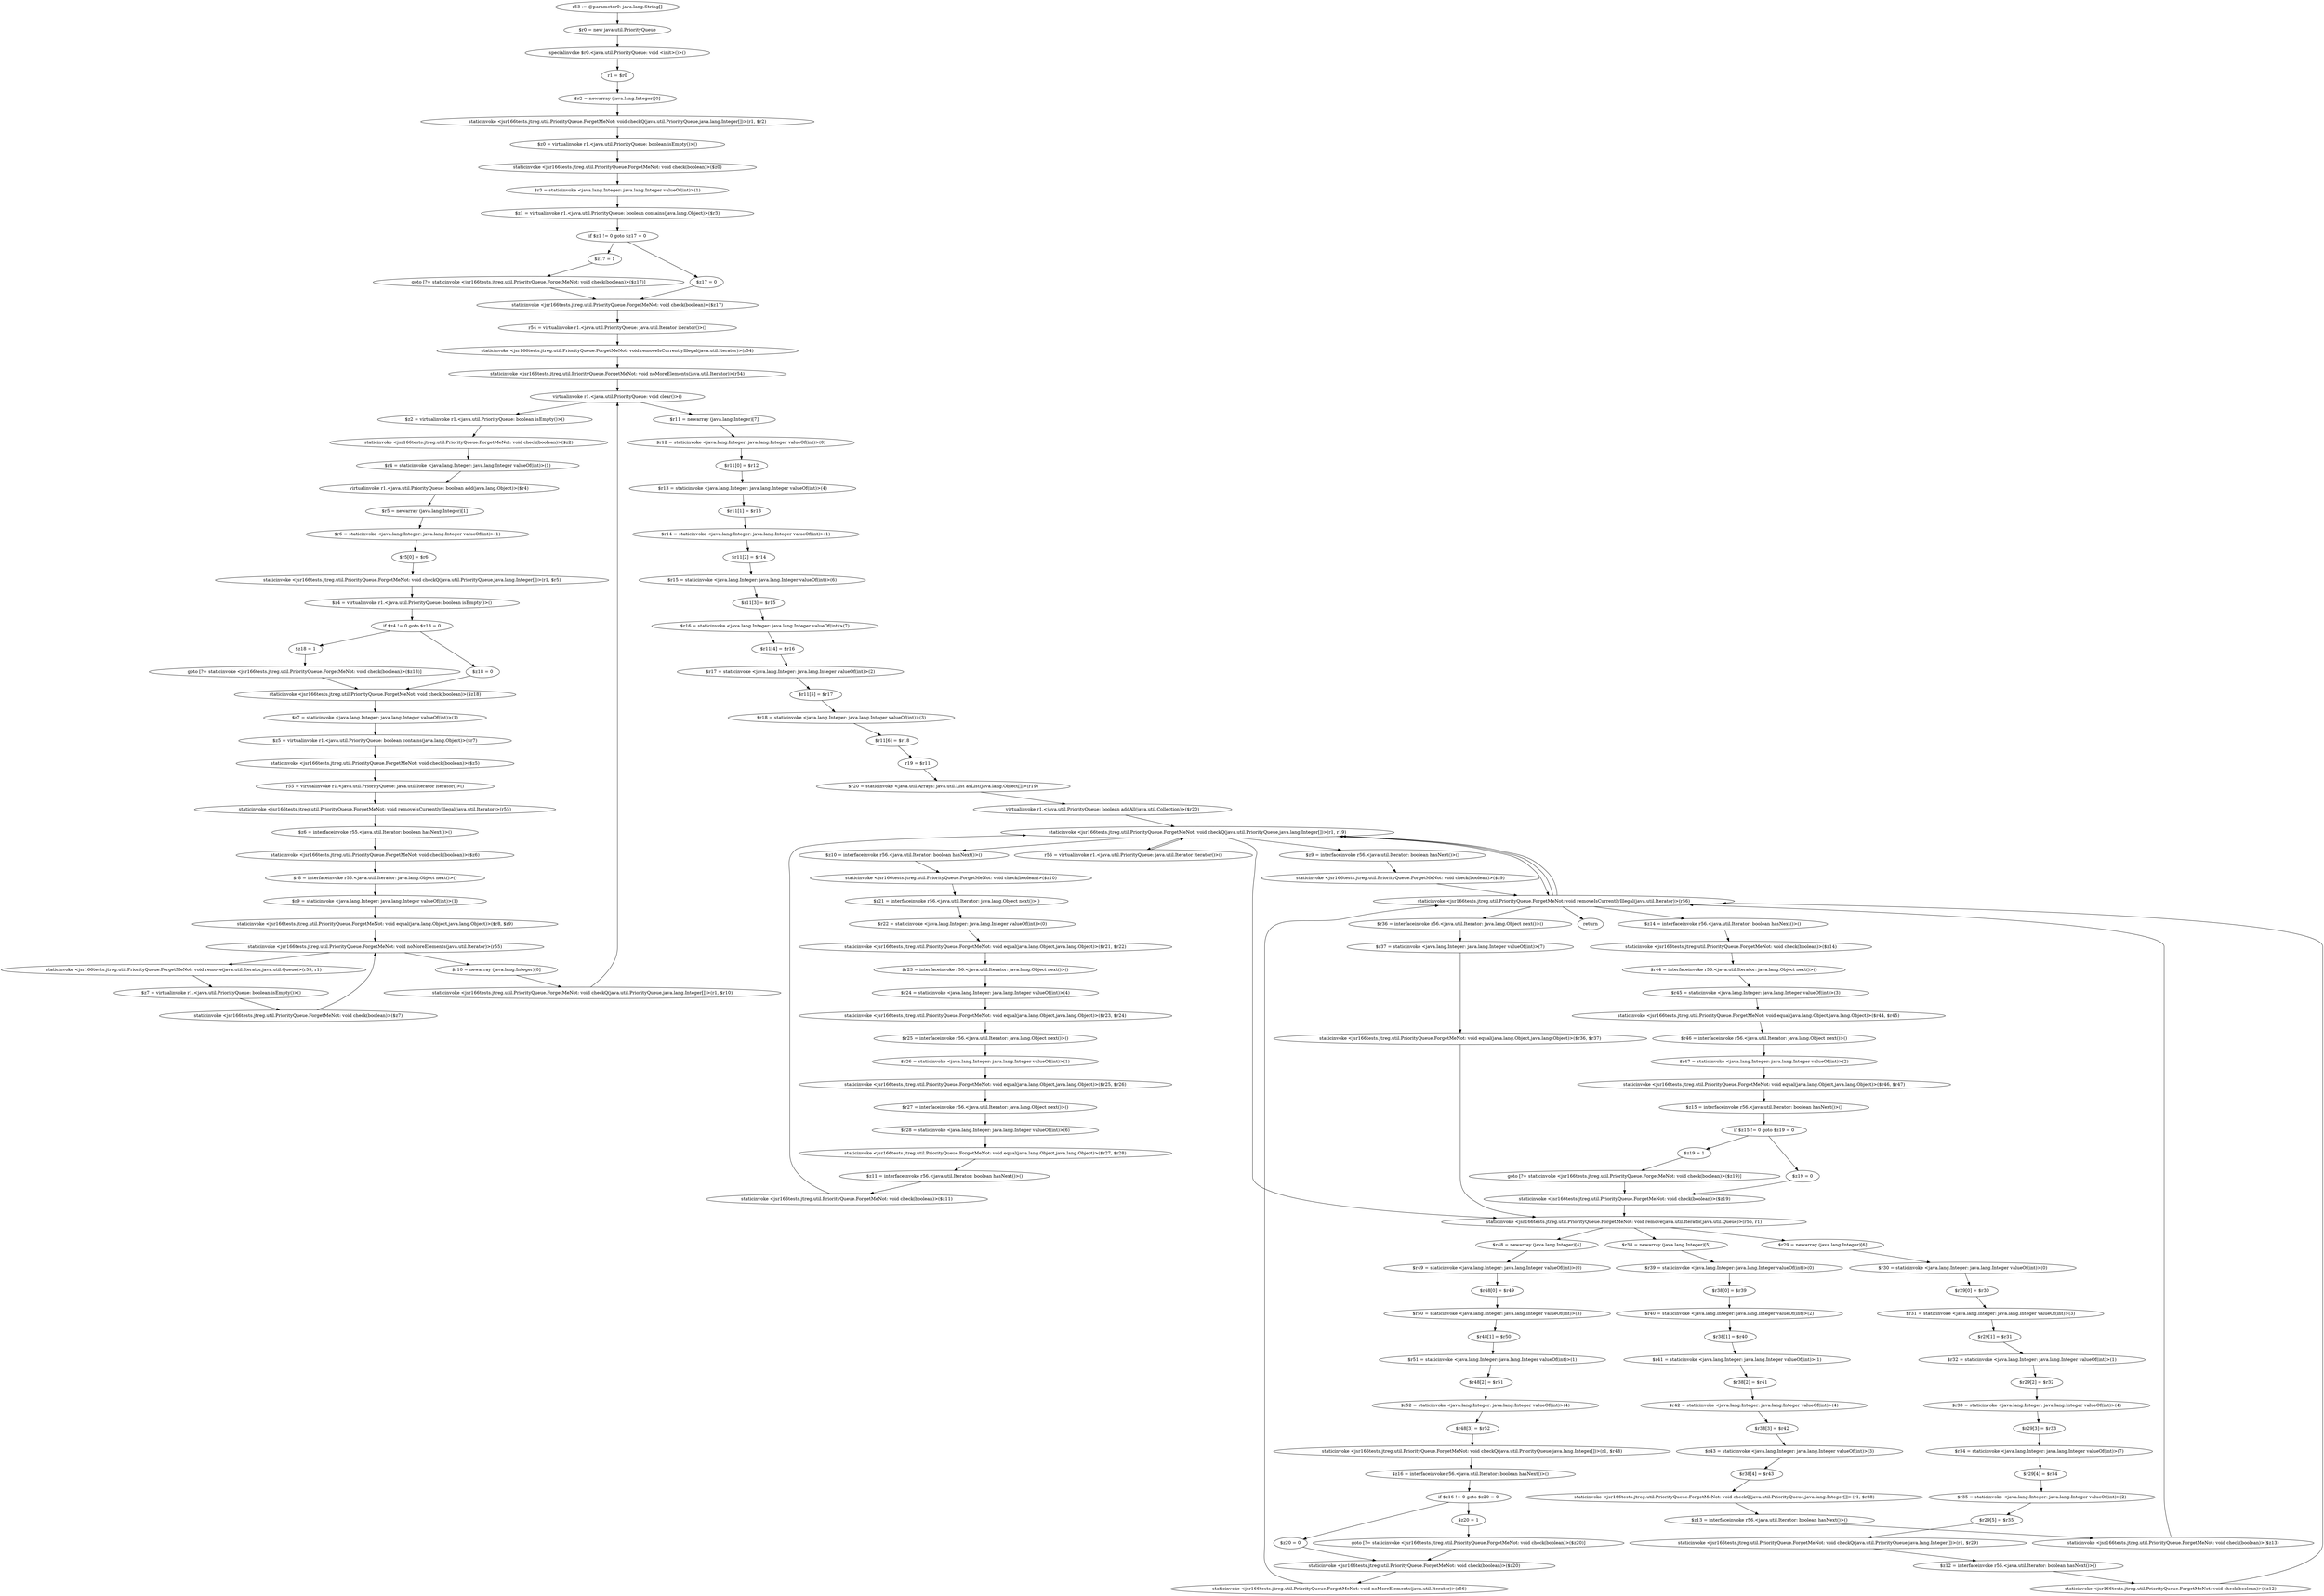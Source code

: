 digraph "unitGraph" {
    "r53 := @parameter0: java.lang.String[]"
    "$r0 = new java.util.PriorityQueue"
    "specialinvoke $r0.<java.util.PriorityQueue: void <init>()>()"
    "r1 = $r0"
    "$r2 = newarray (java.lang.Integer)[0]"
    "staticinvoke <jsr166tests.jtreg.util.PriorityQueue.ForgetMeNot: void checkQ(java.util.PriorityQueue,java.lang.Integer[])>(r1, $r2)"
    "$z0 = virtualinvoke r1.<java.util.PriorityQueue: boolean isEmpty()>()"
    "staticinvoke <jsr166tests.jtreg.util.PriorityQueue.ForgetMeNot: void check(boolean)>($z0)"
    "$r3 = staticinvoke <java.lang.Integer: java.lang.Integer valueOf(int)>(1)"
    "$z1 = virtualinvoke r1.<java.util.PriorityQueue: boolean contains(java.lang.Object)>($r3)"
    "if $z1 != 0 goto $z17 = 0"
    "$z17 = 1"
    "goto [?= staticinvoke <jsr166tests.jtreg.util.PriorityQueue.ForgetMeNot: void check(boolean)>($z17)]"
    "$z17 = 0"
    "staticinvoke <jsr166tests.jtreg.util.PriorityQueue.ForgetMeNot: void check(boolean)>($z17)"
    "r54 = virtualinvoke r1.<java.util.PriorityQueue: java.util.Iterator iterator()>()"
    "staticinvoke <jsr166tests.jtreg.util.PriorityQueue.ForgetMeNot: void removeIsCurrentlyIllegal(java.util.Iterator)>(r54)"
    "staticinvoke <jsr166tests.jtreg.util.PriorityQueue.ForgetMeNot: void noMoreElements(java.util.Iterator)>(r54)"
    "virtualinvoke r1.<java.util.PriorityQueue: void clear()>()"
    "$z2 = virtualinvoke r1.<java.util.PriorityQueue: boolean isEmpty()>()"
    "staticinvoke <jsr166tests.jtreg.util.PriorityQueue.ForgetMeNot: void check(boolean)>($z2)"
    "$r4 = staticinvoke <java.lang.Integer: java.lang.Integer valueOf(int)>(1)"
    "virtualinvoke r1.<java.util.PriorityQueue: boolean add(java.lang.Object)>($r4)"
    "$r5 = newarray (java.lang.Integer)[1]"
    "$r6 = staticinvoke <java.lang.Integer: java.lang.Integer valueOf(int)>(1)"
    "$r5[0] = $r6"
    "staticinvoke <jsr166tests.jtreg.util.PriorityQueue.ForgetMeNot: void checkQ(java.util.PriorityQueue,java.lang.Integer[])>(r1, $r5)"
    "$z4 = virtualinvoke r1.<java.util.PriorityQueue: boolean isEmpty()>()"
    "if $z4 != 0 goto $z18 = 0"
    "$z18 = 1"
    "goto [?= staticinvoke <jsr166tests.jtreg.util.PriorityQueue.ForgetMeNot: void check(boolean)>($z18)]"
    "$z18 = 0"
    "staticinvoke <jsr166tests.jtreg.util.PriorityQueue.ForgetMeNot: void check(boolean)>($z18)"
    "$r7 = staticinvoke <java.lang.Integer: java.lang.Integer valueOf(int)>(1)"
    "$z5 = virtualinvoke r1.<java.util.PriorityQueue: boolean contains(java.lang.Object)>($r7)"
    "staticinvoke <jsr166tests.jtreg.util.PriorityQueue.ForgetMeNot: void check(boolean)>($z5)"
    "r55 = virtualinvoke r1.<java.util.PriorityQueue: java.util.Iterator iterator()>()"
    "staticinvoke <jsr166tests.jtreg.util.PriorityQueue.ForgetMeNot: void removeIsCurrentlyIllegal(java.util.Iterator)>(r55)"
    "$z6 = interfaceinvoke r55.<java.util.Iterator: boolean hasNext()>()"
    "staticinvoke <jsr166tests.jtreg.util.PriorityQueue.ForgetMeNot: void check(boolean)>($z6)"
    "$r8 = interfaceinvoke r55.<java.util.Iterator: java.lang.Object next()>()"
    "$r9 = staticinvoke <java.lang.Integer: java.lang.Integer valueOf(int)>(1)"
    "staticinvoke <jsr166tests.jtreg.util.PriorityQueue.ForgetMeNot: void equal(java.lang.Object,java.lang.Object)>($r8, $r9)"
    "staticinvoke <jsr166tests.jtreg.util.PriorityQueue.ForgetMeNot: void noMoreElements(java.util.Iterator)>(r55)"
    "staticinvoke <jsr166tests.jtreg.util.PriorityQueue.ForgetMeNot: void remove(java.util.Iterator,java.util.Queue)>(r55, r1)"
    "$z7 = virtualinvoke r1.<java.util.PriorityQueue: boolean isEmpty()>()"
    "staticinvoke <jsr166tests.jtreg.util.PriorityQueue.ForgetMeNot: void check(boolean)>($z7)"
    "$r10 = newarray (java.lang.Integer)[0]"
    "staticinvoke <jsr166tests.jtreg.util.PriorityQueue.ForgetMeNot: void checkQ(java.util.PriorityQueue,java.lang.Integer[])>(r1, $r10)"
    "$r11 = newarray (java.lang.Integer)[7]"
    "$r12 = staticinvoke <java.lang.Integer: java.lang.Integer valueOf(int)>(0)"
    "$r11[0] = $r12"
    "$r13 = staticinvoke <java.lang.Integer: java.lang.Integer valueOf(int)>(4)"
    "$r11[1] = $r13"
    "$r14 = staticinvoke <java.lang.Integer: java.lang.Integer valueOf(int)>(1)"
    "$r11[2] = $r14"
    "$r15 = staticinvoke <java.lang.Integer: java.lang.Integer valueOf(int)>(6)"
    "$r11[3] = $r15"
    "$r16 = staticinvoke <java.lang.Integer: java.lang.Integer valueOf(int)>(7)"
    "$r11[4] = $r16"
    "$r17 = staticinvoke <java.lang.Integer: java.lang.Integer valueOf(int)>(2)"
    "$r11[5] = $r17"
    "$r18 = staticinvoke <java.lang.Integer: java.lang.Integer valueOf(int)>(3)"
    "$r11[6] = $r18"
    "r19 = $r11"
    "$r20 = staticinvoke <java.util.Arrays: java.util.List asList(java.lang.Object[])>(r19)"
    "virtualinvoke r1.<java.util.PriorityQueue: boolean addAll(java.util.Collection)>($r20)"
    "staticinvoke <jsr166tests.jtreg.util.PriorityQueue.ForgetMeNot: void checkQ(java.util.PriorityQueue,java.lang.Integer[])>(r1, r19)"
    "r56 = virtualinvoke r1.<java.util.PriorityQueue: java.util.Iterator iterator()>()"
    "staticinvoke <jsr166tests.jtreg.util.PriorityQueue.ForgetMeNot: void removeIsCurrentlyIllegal(java.util.Iterator)>(r56)"
    "$z9 = interfaceinvoke r56.<java.util.Iterator: boolean hasNext()>()"
    "staticinvoke <jsr166tests.jtreg.util.PriorityQueue.ForgetMeNot: void check(boolean)>($z9)"
    "$z10 = interfaceinvoke r56.<java.util.Iterator: boolean hasNext()>()"
    "staticinvoke <jsr166tests.jtreg.util.PriorityQueue.ForgetMeNot: void check(boolean)>($z10)"
    "$r21 = interfaceinvoke r56.<java.util.Iterator: java.lang.Object next()>()"
    "$r22 = staticinvoke <java.lang.Integer: java.lang.Integer valueOf(int)>(0)"
    "staticinvoke <jsr166tests.jtreg.util.PriorityQueue.ForgetMeNot: void equal(java.lang.Object,java.lang.Object)>($r21, $r22)"
    "$r23 = interfaceinvoke r56.<java.util.Iterator: java.lang.Object next()>()"
    "$r24 = staticinvoke <java.lang.Integer: java.lang.Integer valueOf(int)>(4)"
    "staticinvoke <jsr166tests.jtreg.util.PriorityQueue.ForgetMeNot: void equal(java.lang.Object,java.lang.Object)>($r23, $r24)"
    "$r25 = interfaceinvoke r56.<java.util.Iterator: java.lang.Object next()>()"
    "$r26 = staticinvoke <java.lang.Integer: java.lang.Integer valueOf(int)>(1)"
    "staticinvoke <jsr166tests.jtreg.util.PriorityQueue.ForgetMeNot: void equal(java.lang.Object,java.lang.Object)>($r25, $r26)"
    "$r27 = interfaceinvoke r56.<java.util.Iterator: java.lang.Object next()>()"
    "$r28 = staticinvoke <java.lang.Integer: java.lang.Integer valueOf(int)>(6)"
    "staticinvoke <jsr166tests.jtreg.util.PriorityQueue.ForgetMeNot: void equal(java.lang.Object,java.lang.Object)>($r27, $r28)"
    "$z11 = interfaceinvoke r56.<java.util.Iterator: boolean hasNext()>()"
    "staticinvoke <jsr166tests.jtreg.util.PriorityQueue.ForgetMeNot: void check(boolean)>($z11)"
    "staticinvoke <jsr166tests.jtreg.util.PriorityQueue.ForgetMeNot: void remove(java.util.Iterator,java.util.Queue)>(r56, r1)"
    "$r29 = newarray (java.lang.Integer)[6]"
    "$r30 = staticinvoke <java.lang.Integer: java.lang.Integer valueOf(int)>(0)"
    "$r29[0] = $r30"
    "$r31 = staticinvoke <java.lang.Integer: java.lang.Integer valueOf(int)>(3)"
    "$r29[1] = $r31"
    "$r32 = staticinvoke <java.lang.Integer: java.lang.Integer valueOf(int)>(1)"
    "$r29[2] = $r32"
    "$r33 = staticinvoke <java.lang.Integer: java.lang.Integer valueOf(int)>(4)"
    "$r29[3] = $r33"
    "$r34 = staticinvoke <java.lang.Integer: java.lang.Integer valueOf(int)>(7)"
    "$r29[4] = $r34"
    "$r35 = staticinvoke <java.lang.Integer: java.lang.Integer valueOf(int)>(2)"
    "$r29[5] = $r35"
    "staticinvoke <jsr166tests.jtreg.util.PriorityQueue.ForgetMeNot: void checkQ(java.util.PriorityQueue,java.lang.Integer[])>(r1, $r29)"
    "$z12 = interfaceinvoke r56.<java.util.Iterator: boolean hasNext()>()"
    "staticinvoke <jsr166tests.jtreg.util.PriorityQueue.ForgetMeNot: void check(boolean)>($z12)"
    "$r36 = interfaceinvoke r56.<java.util.Iterator: java.lang.Object next()>()"
    "$r37 = staticinvoke <java.lang.Integer: java.lang.Integer valueOf(int)>(7)"
    "staticinvoke <jsr166tests.jtreg.util.PriorityQueue.ForgetMeNot: void equal(java.lang.Object,java.lang.Object)>($r36, $r37)"
    "$r38 = newarray (java.lang.Integer)[5]"
    "$r39 = staticinvoke <java.lang.Integer: java.lang.Integer valueOf(int)>(0)"
    "$r38[0] = $r39"
    "$r40 = staticinvoke <java.lang.Integer: java.lang.Integer valueOf(int)>(2)"
    "$r38[1] = $r40"
    "$r41 = staticinvoke <java.lang.Integer: java.lang.Integer valueOf(int)>(1)"
    "$r38[2] = $r41"
    "$r42 = staticinvoke <java.lang.Integer: java.lang.Integer valueOf(int)>(4)"
    "$r38[3] = $r42"
    "$r43 = staticinvoke <java.lang.Integer: java.lang.Integer valueOf(int)>(3)"
    "$r38[4] = $r43"
    "staticinvoke <jsr166tests.jtreg.util.PriorityQueue.ForgetMeNot: void checkQ(java.util.PriorityQueue,java.lang.Integer[])>(r1, $r38)"
    "$z13 = interfaceinvoke r56.<java.util.Iterator: boolean hasNext()>()"
    "staticinvoke <jsr166tests.jtreg.util.PriorityQueue.ForgetMeNot: void check(boolean)>($z13)"
    "$z14 = interfaceinvoke r56.<java.util.Iterator: boolean hasNext()>()"
    "staticinvoke <jsr166tests.jtreg.util.PriorityQueue.ForgetMeNot: void check(boolean)>($z14)"
    "$r44 = interfaceinvoke r56.<java.util.Iterator: java.lang.Object next()>()"
    "$r45 = staticinvoke <java.lang.Integer: java.lang.Integer valueOf(int)>(3)"
    "staticinvoke <jsr166tests.jtreg.util.PriorityQueue.ForgetMeNot: void equal(java.lang.Object,java.lang.Object)>($r44, $r45)"
    "$r46 = interfaceinvoke r56.<java.util.Iterator: java.lang.Object next()>()"
    "$r47 = staticinvoke <java.lang.Integer: java.lang.Integer valueOf(int)>(2)"
    "staticinvoke <jsr166tests.jtreg.util.PriorityQueue.ForgetMeNot: void equal(java.lang.Object,java.lang.Object)>($r46, $r47)"
    "$z15 = interfaceinvoke r56.<java.util.Iterator: boolean hasNext()>()"
    "if $z15 != 0 goto $z19 = 0"
    "$z19 = 1"
    "goto [?= staticinvoke <jsr166tests.jtreg.util.PriorityQueue.ForgetMeNot: void check(boolean)>($z19)]"
    "$z19 = 0"
    "staticinvoke <jsr166tests.jtreg.util.PriorityQueue.ForgetMeNot: void check(boolean)>($z19)"
    "$r48 = newarray (java.lang.Integer)[4]"
    "$r49 = staticinvoke <java.lang.Integer: java.lang.Integer valueOf(int)>(0)"
    "$r48[0] = $r49"
    "$r50 = staticinvoke <java.lang.Integer: java.lang.Integer valueOf(int)>(3)"
    "$r48[1] = $r50"
    "$r51 = staticinvoke <java.lang.Integer: java.lang.Integer valueOf(int)>(1)"
    "$r48[2] = $r51"
    "$r52 = staticinvoke <java.lang.Integer: java.lang.Integer valueOf(int)>(4)"
    "$r48[3] = $r52"
    "staticinvoke <jsr166tests.jtreg.util.PriorityQueue.ForgetMeNot: void checkQ(java.util.PriorityQueue,java.lang.Integer[])>(r1, $r48)"
    "$z16 = interfaceinvoke r56.<java.util.Iterator: boolean hasNext()>()"
    "if $z16 != 0 goto $z20 = 0"
    "$z20 = 1"
    "goto [?= staticinvoke <jsr166tests.jtreg.util.PriorityQueue.ForgetMeNot: void check(boolean)>($z20)]"
    "$z20 = 0"
    "staticinvoke <jsr166tests.jtreg.util.PriorityQueue.ForgetMeNot: void check(boolean)>($z20)"
    "staticinvoke <jsr166tests.jtreg.util.PriorityQueue.ForgetMeNot: void noMoreElements(java.util.Iterator)>(r56)"
    "return"
    "r53 := @parameter0: java.lang.String[]"->"$r0 = new java.util.PriorityQueue";
    "$r0 = new java.util.PriorityQueue"->"specialinvoke $r0.<java.util.PriorityQueue: void <init>()>()";
    "specialinvoke $r0.<java.util.PriorityQueue: void <init>()>()"->"r1 = $r0";
    "r1 = $r0"->"$r2 = newarray (java.lang.Integer)[0]";
    "$r2 = newarray (java.lang.Integer)[0]"->"staticinvoke <jsr166tests.jtreg.util.PriorityQueue.ForgetMeNot: void checkQ(java.util.PriorityQueue,java.lang.Integer[])>(r1, $r2)";
    "staticinvoke <jsr166tests.jtreg.util.PriorityQueue.ForgetMeNot: void checkQ(java.util.PriorityQueue,java.lang.Integer[])>(r1, $r2)"->"$z0 = virtualinvoke r1.<java.util.PriorityQueue: boolean isEmpty()>()";
    "$z0 = virtualinvoke r1.<java.util.PriorityQueue: boolean isEmpty()>()"->"staticinvoke <jsr166tests.jtreg.util.PriorityQueue.ForgetMeNot: void check(boolean)>($z0)";
    "staticinvoke <jsr166tests.jtreg.util.PriorityQueue.ForgetMeNot: void check(boolean)>($z0)"->"$r3 = staticinvoke <java.lang.Integer: java.lang.Integer valueOf(int)>(1)";
    "$r3 = staticinvoke <java.lang.Integer: java.lang.Integer valueOf(int)>(1)"->"$z1 = virtualinvoke r1.<java.util.PriorityQueue: boolean contains(java.lang.Object)>($r3)";
    "$z1 = virtualinvoke r1.<java.util.PriorityQueue: boolean contains(java.lang.Object)>($r3)"->"if $z1 != 0 goto $z17 = 0";
    "if $z1 != 0 goto $z17 = 0"->"$z17 = 1";
    "if $z1 != 0 goto $z17 = 0"->"$z17 = 0";
    "$z17 = 1"->"goto [?= staticinvoke <jsr166tests.jtreg.util.PriorityQueue.ForgetMeNot: void check(boolean)>($z17)]";
    "goto [?= staticinvoke <jsr166tests.jtreg.util.PriorityQueue.ForgetMeNot: void check(boolean)>($z17)]"->"staticinvoke <jsr166tests.jtreg.util.PriorityQueue.ForgetMeNot: void check(boolean)>($z17)";
    "$z17 = 0"->"staticinvoke <jsr166tests.jtreg.util.PriorityQueue.ForgetMeNot: void check(boolean)>($z17)";
    "staticinvoke <jsr166tests.jtreg.util.PriorityQueue.ForgetMeNot: void check(boolean)>($z17)"->"r54 = virtualinvoke r1.<java.util.PriorityQueue: java.util.Iterator iterator()>()";
    "r54 = virtualinvoke r1.<java.util.PriorityQueue: java.util.Iterator iterator()>()"->"staticinvoke <jsr166tests.jtreg.util.PriorityQueue.ForgetMeNot: void removeIsCurrentlyIllegal(java.util.Iterator)>(r54)";
    "staticinvoke <jsr166tests.jtreg.util.PriorityQueue.ForgetMeNot: void removeIsCurrentlyIllegal(java.util.Iterator)>(r54)"->"staticinvoke <jsr166tests.jtreg.util.PriorityQueue.ForgetMeNot: void noMoreElements(java.util.Iterator)>(r54)";
    "staticinvoke <jsr166tests.jtreg.util.PriorityQueue.ForgetMeNot: void noMoreElements(java.util.Iterator)>(r54)"->"virtualinvoke r1.<java.util.PriorityQueue: void clear()>()";
    "virtualinvoke r1.<java.util.PriorityQueue: void clear()>()"->"$z2 = virtualinvoke r1.<java.util.PriorityQueue: boolean isEmpty()>()";
    "$z2 = virtualinvoke r1.<java.util.PriorityQueue: boolean isEmpty()>()"->"staticinvoke <jsr166tests.jtreg.util.PriorityQueue.ForgetMeNot: void check(boolean)>($z2)";
    "staticinvoke <jsr166tests.jtreg.util.PriorityQueue.ForgetMeNot: void check(boolean)>($z2)"->"$r4 = staticinvoke <java.lang.Integer: java.lang.Integer valueOf(int)>(1)";
    "$r4 = staticinvoke <java.lang.Integer: java.lang.Integer valueOf(int)>(1)"->"virtualinvoke r1.<java.util.PriorityQueue: boolean add(java.lang.Object)>($r4)";
    "virtualinvoke r1.<java.util.PriorityQueue: boolean add(java.lang.Object)>($r4)"->"$r5 = newarray (java.lang.Integer)[1]";
    "$r5 = newarray (java.lang.Integer)[1]"->"$r6 = staticinvoke <java.lang.Integer: java.lang.Integer valueOf(int)>(1)";
    "$r6 = staticinvoke <java.lang.Integer: java.lang.Integer valueOf(int)>(1)"->"$r5[0] = $r6";
    "$r5[0] = $r6"->"staticinvoke <jsr166tests.jtreg.util.PriorityQueue.ForgetMeNot: void checkQ(java.util.PriorityQueue,java.lang.Integer[])>(r1, $r5)";
    "staticinvoke <jsr166tests.jtreg.util.PriorityQueue.ForgetMeNot: void checkQ(java.util.PriorityQueue,java.lang.Integer[])>(r1, $r5)"->"$z4 = virtualinvoke r1.<java.util.PriorityQueue: boolean isEmpty()>()";
    "$z4 = virtualinvoke r1.<java.util.PriorityQueue: boolean isEmpty()>()"->"if $z4 != 0 goto $z18 = 0";
    "if $z4 != 0 goto $z18 = 0"->"$z18 = 1";
    "if $z4 != 0 goto $z18 = 0"->"$z18 = 0";
    "$z18 = 1"->"goto [?= staticinvoke <jsr166tests.jtreg.util.PriorityQueue.ForgetMeNot: void check(boolean)>($z18)]";
    "goto [?= staticinvoke <jsr166tests.jtreg.util.PriorityQueue.ForgetMeNot: void check(boolean)>($z18)]"->"staticinvoke <jsr166tests.jtreg.util.PriorityQueue.ForgetMeNot: void check(boolean)>($z18)";
    "$z18 = 0"->"staticinvoke <jsr166tests.jtreg.util.PriorityQueue.ForgetMeNot: void check(boolean)>($z18)";
    "staticinvoke <jsr166tests.jtreg.util.PriorityQueue.ForgetMeNot: void check(boolean)>($z18)"->"$r7 = staticinvoke <java.lang.Integer: java.lang.Integer valueOf(int)>(1)";
    "$r7 = staticinvoke <java.lang.Integer: java.lang.Integer valueOf(int)>(1)"->"$z5 = virtualinvoke r1.<java.util.PriorityQueue: boolean contains(java.lang.Object)>($r7)";
    "$z5 = virtualinvoke r1.<java.util.PriorityQueue: boolean contains(java.lang.Object)>($r7)"->"staticinvoke <jsr166tests.jtreg.util.PriorityQueue.ForgetMeNot: void check(boolean)>($z5)";
    "staticinvoke <jsr166tests.jtreg.util.PriorityQueue.ForgetMeNot: void check(boolean)>($z5)"->"r55 = virtualinvoke r1.<java.util.PriorityQueue: java.util.Iterator iterator()>()";
    "r55 = virtualinvoke r1.<java.util.PriorityQueue: java.util.Iterator iterator()>()"->"staticinvoke <jsr166tests.jtreg.util.PriorityQueue.ForgetMeNot: void removeIsCurrentlyIllegal(java.util.Iterator)>(r55)";
    "staticinvoke <jsr166tests.jtreg.util.PriorityQueue.ForgetMeNot: void removeIsCurrentlyIllegal(java.util.Iterator)>(r55)"->"$z6 = interfaceinvoke r55.<java.util.Iterator: boolean hasNext()>()";
    "$z6 = interfaceinvoke r55.<java.util.Iterator: boolean hasNext()>()"->"staticinvoke <jsr166tests.jtreg.util.PriorityQueue.ForgetMeNot: void check(boolean)>($z6)";
    "staticinvoke <jsr166tests.jtreg.util.PriorityQueue.ForgetMeNot: void check(boolean)>($z6)"->"$r8 = interfaceinvoke r55.<java.util.Iterator: java.lang.Object next()>()";
    "$r8 = interfaceinvoke r55.<java.util.Iterator: java.lang.Object next()>()"->"$r9 = staticinvoke <java.lang.Integer: java.lang.Integer valueOf(int)>(1)";
    "$r9 = staticinvoke <java.lang.Integer: java.lang.Integer valueOf(int)>(1)"->"staticinvoke <jsr166tests.jtreg.util.PriorityQueue.ForgetMeNot: void equal(java.lang.Object,java.lang.Object)>($r8, $r9)";
    "staticinvoke <jsr166tests.jtreg.util.PriorityQueue.ForgetMeNot: void equal(java.lang.Object,java.lang.Object)>($r8, $r9)"->"staticinvoke <jsr166tests.jtreg.util.PriorityQueue.ForgetMeNot: void noMoreElements(java.util.Iterator)>(r55)";
    "staticinvoke <jsr166tests.jtreg.util.PriorityQueue.ForgetMeNot: void noMoreElements(java.util.Iterator)>(r55)"->"staticinvoke <jsr166tests.jtreg.util.PriorityQueue.ForgetMeNot: void remove(java.util.Iterator,java.util.Queue)>(r55, r1)";
    "staticinvoke <jsr166tests.jtreg.util.PriorityQueue.ForgetMeNot: void remove(java.util.Iterator,java.util.Queue)>(r55, r1)"->"$z7 = virtualinvoke r1.<java.util.PriorityQueue: boolean isEmpty()>()";
    "$z7 = virtualinvoke r1.<java.util.PriorityQueue: boolean isEmpty()>()"->"staticinvoke <jsr166tests.jtreg.util.PriorityQueue.ForgetMeNot: void check(boolean)>($z7)";
    "staticinvoke <jsr166tests.jtreg.util.PriorityQueue.ForgetMeNot: void check(boolean)>($z7)"->"staticinvoke <jsr166tests.jtreg.util.PriorityQueue.ForgetMeNot: void noMoreElements(java.util.Iterator)>(r55)";
    "staticinvoke <jsr166tests.jtreg.util.PriorityQueue.ForgetMeNot: void noMoreElements(java.util.Iterator)>(r55)"->"$r10 = newarray (java.lang.Integer)[0]";
    "$r10 = newarray (java.lang.Integer)[0]"->"staticinvoke <jsr166tests.jtreg.util.PriorityQueue.ForgetMeNot: void checkQ(java.util.PriorityQueue,java.lang.Integer[])>(r1, $r10)";
    "staticinvoke <jsr166tests.jtreg.util.PriorityQueue.ForgetMeNot: void checkQ(java.util.PriorityQueue,java.lang.Integer[])>(r1, $r10)"->"virtualinvoke r1.<java.util.PriorityQueue: void clear()>()";
    "virtualinvoke r1.<java.util.PriorityQueue: void clear()>()"->"$r11 = newarray (java.lang.Integer)[7]";
    "$r11 = newarray (java.lang.Integer)[7]"->"$r12 = staticinvoke <java.lang.Integer: java.lang.Integer valueOf(int)>(0)";
    "$r12 = staticinvoke <java.lang.Integer: java.lang.Integer valueOf(int)>(0)"->"$r11[0] = $r12";
    "$r11[0] = $r12"->"$r13 = staticinvoke <java.lang.Integer: java.lang.Integer valueOf(int)>(4)";
    "$r13 = staticinvoke <java.lang.Integer: java.lang.Integer valueOf(int)>(4)"->"$r11[1] = $r13";
    "$r11[1] = $r13"->"$r14 = staticinvoke <java.lang.Integer: java.lang.Integer valueOf(int)>(1)";
    "$r14 = staticinvoke <java.lang.Integer: java.lang.Integer valueOf(int)>(1)"->"$r11[2] = $r14";
    "$r11[2] = $r14"->"$r15 = staticinvoke <java.lang.Integer: java.lang.Integer valueOf(int)>(6)";
    "$r15 = staticinvoke <java.lang.Integer: java.lang.Integer valueOf(int)>(6)"->"$r11[3] = $r15";
    "$r11[3] = $r15"->"$r16 = staticinvoke <java.lang.Integer: java.lang.Integer valueOf(int)>(7)";
    "$r16 = staticinvoke <java.lang.Integer: java.lang.Integer valueOf(int)>(7)"->"$r11[4] = $r16";
    "$r11[4] = $r16"->"$r17 = staticinvoke <java.lang.Integer: java.lang.Integer valueOf(int)>(2)";
    "$r17 = staticinvoke <java.lang.Integer: java.lang.Integer valueOf(int)>(2)"->"$r11[5] = $r17";
    "$r11[5] = $r17"->"$r18 = staticinvoke <java.lang.Integer: java.lang.Integer valueOf(int)>(3)";
    "$r18 = staticinvoke <java.lang.Integer: java.lang.Integer valueOf(int)>(3)"->"$r11[6] = $r18";
    "$r11[6] = $r18"->"r19 = $r11";
    "r19 = $r11"->"$r20 = staticinvoke <java.util.Arrays: java.util.List asList(java.lang.Object[])>(r19)";
    "$r20 = staticinvoke <java.util.Arrays: java.util.List asList(java.lang.Object[])>(r19)"->"virtualinvoke r1.<java.util.PriorityQueue: boolean addAll(java.util.Collection)>($r20)";
    "virtualinvoke r1.<java.util.PriorityQueue: boolean addAll(java.util.Collection)>($r20)"->"staticinvoke <jsr166tests.jtreg.util.PriorityQueue.ForgetMeNot: void checkQ(java.util.PriorityQueue,java.lang.Integer[])>(r1, r19)";
    "staticinvoke <jsr166tests.jtreg.util.PriorityQueue.ForgetMeNot: void checkQ(java.util.PriorityQueue,java.lang.Integer[])>(r1, r19)"->"r56 = virtualinvoke r1.<java.util.PriorityQueue: java.util.Iterator iterator()>()";
    "r56 = virtualinvoke r1.<java.util.PriorityQueue: java.util.Iterator iterator()>()"->"staticinvoke <jsr166tests.jtreg.util.PriorityQueue.ForgetMeNot: void checkQ(java.util.PriorityQueue,java.lang.Integer[])>(r1, r19)";
    "staticinvoke <jsr166tests.jtreg.util.PriorityQueue.ForgetMeNot: void checkQ(java.util.PriorityQueue,java.lang.Integer[])>(r1, r19)"->"staticinvoke <jsr166tests.jtreg.util.PriorityQueue.ForgetMeNot: void removeIsCurrentlyIllegal(java.util.Iterator)>(r56)";
    "staticinvoke <jsr166tests.jtreg.util.PriorityQueue.ForgetMeNot: void removeIsCurrentlyIllegal(java.util.Iterator)>(r56)"->"staticinvoke <jsr166tests.jtreg.util.PriorityQueue.ForgetMeNot: void checkQ(java.util.PriorityQueue,java.lang.Integer[])>(r1, r19)";
    "staticinvoke <jsr166tests.jtreg.util.PriorityQueue.ForgetMeNot: void checkQ(java.util.PriorityQueue,java.lang.Integer[])>(r1, r19)"->"$z9 = interfaceinvoke r56.<java.util.Iterator: boolean hasNext()>()";
    "$z9 = interfaceinvoke r56.<java.util.Iterator: boolean hasNext()>()"->"staticinvoke <jsr166tests.jtreg.util.PriorityQueue.ForgetMeNot: void check(boolean)>($z9)";
    "staticinvoke <jsr166tests.jtreg.util.PriorityQueue.ForgetMeNot: void check(boolean)>($z9)"->"staticinvoke <jsr166tests.jtreg.util.PriorityQueue.ForgetMeNot: void removeIsCurrentlyIllegal(java.util.Iterator)>(r56)";
    "staticinvoke <jsr166tests.jtreg.util.PriorityQueue.ForgetMeNot: void removeIsCurrentlyIllegal(java.util.Iterator)>(r56)"->"staticinvoke <jsr166tests.jtreg.util.PriorityQueue.ForgetMeNot: void checkQ(java.util.PriorityQueue,java.lang.Integer[])>(r1, r19)";
    "staticinvoke <jsr166tests.jtreg.util.PriorityQueue.ForgetMeNot: void checkQ(java.util.PriorityQueue,java.lang.Integer[])>(r1, r19)"->"$z10 = interfaceinvoke r56.<java.util.Iterator: boolean hasNext()>()";
    "$z10 = interfaceinvoke r56.<java.util.Iterator: boolean hasNext()>()"->"staticinvoke <jsr166tests.jtreg.util.PriorityQueue.ForgetMeNot: void check(boolean)>($z10)";
    "staticinvoke <jsr166tests.jtreg.util.PriorityQueue.ForgetMeNot: void check(boolean)>($z10)"->"$r21 = interfaceinvoke r56.<java.util.Iterator: java.lang.Object next()>()";
    "$r21 = interfaceinvoke r56.<java.util.Iterator: java.lang.Object next()>()"->"$r22 = staticinvoke <java.lang.Integer: java.lang.Integer valueOf(int)>(0)";
    "$r22 = staticinvoke <java.lang.Integer: java.lang.Integer valueOf(int)>(0)"->"staticinvoke <jsr166tests.jtreg.util.PriorityQueue.ForgetMeNot: void equal(java.lang.Object,java.lang.Object)>($r21, $r22)";
    "staticinvoke <jsr166tests.jtreg.util.PriorityQueue.ForgetMeNot: void equal(java.lang.Object,java.lang.Object)>($r21, $r22)"->"$r23 = interfaceinvoke r56.<java.util.Iterator: java.lang.Object next()>()";
    "$r23 = interfaceinvoke r56.<java.util.Iterator: java.lang.Object next()>()"->"$r24 = staticinvoke <java.lang.Integer: java.lang.Integer valueOf(int)>(4)";
    "$r24 = staticinvoke <java.lang.Integer: java.lang.Integer valueOf(int)>(4)"->"staticinvoke <jsr166tests.jtreg.util.PriorityQueue.ForgetMeNot: void equal(java.lang.Object,java.lang.Object)>($r23, $r24)";
    "staticinvoke <jsr166tests.jtreg.util.PriorityQueue.ForgetMeNot: void equal(java.lang.Object,java.lang.Object)>($r23, $r24)"->"$r25 = interfaceinvoke r56.<java.util.Iterator: java.lang.Object next()>()";
    "$r25 = interfaceinvoke r56.<java.util.Iterator: java.lang.Object next()>()"->"$r26 = staticinvoke <java.lang.Integer: java.lang.Integer valueOf(int)>(1)";
    "$r26 = staticinvoke <java.lang.Integer: java.lang.Integer valueOf(int)>(1)"->"staticinvoke <jsr166tests.jtreg.util.PriorityQueue.ForgetMeNot: void equal(java.lang.Object,java.lang.Object)>($r25, $r26)";
    "staticinvoke <jsr166tests.jtreg.util.PriorityQueue.ForgetMeNot: void equal(java.lang.Object,java.lang.Object)>($r25, $r26)"->"$r27 = interfaceinvoke r56.<java.util.Iterator: java.lang.Object next()>()";
    "$r27 = interfaceinvoke r56.<java.util.Iterator: java.lang.Object next()>()"->"$r28 = staticinvoke <java.lang.Integer: java.lang.Integer valueOf(int)>(6)";
    "$r28 = staticinvoke <java.lang.Integer: java.lang.Integer valueOf(int)>(6)"->"staticinvoke <jsr166tests.jtreg.util.PriorityQueue.ForgetMeNot: void equal(java.lang.Object,java.lang.Object)>($r27, $r28)";
    "staticinvoke <jsr166tests.jtreg.util.PriorityQueue.ForgetMeNot: void equal(java.lang.Object,java.lang.Object)>($r27, $r28)"->"$z11 = interfaceinvoke r56.<java.util.Iterator: boolean hasNext()>()";
    "$z11 = interfaceinvoke r56.<java.util.Iterator: boolean hasNext()>()"->"staticinvoke <jsr166tests.jtreg.util.PriorityQueue.ForgetMeNot: void check(boolean)>($z11)";
    "staticinvoke <jsr166tests.jtreg.util.PriorityQueue.ForgetMeNot: void check(boolean)>($z11)"->"staticinvoke <jsr166tests.jtreg.util.PriorityQueue.ForgetMeNot: void checkQ(java.util.PriorityQueue,java.lang.Integer[])>(r1, r19)";
    "staticinvoke <jsr166tests.jtreg.util.PriorityQueue.ForgetMeNot: void checkQ(java.util.PriorityQueue,java.lang.Integer[])>(r1, r19)"->"staticinvoke <jsr166tests.jtreg.util.PriorityQueue.ForgetMeNot: void remove(java.util.Iterator,java.util.Queue)>(r56, r1)";
    "staticinvoke <jsr166tests.jtreg.util.PriorityQueue.ForgetMeNot: void remove(java.util.Iterator,java.util.Queue)>(r56, r1)"->"$r29 = newarray (java.lang.Integer)[6]";
    "$r29 = newarray (java.lang.Integer)[6]"->"$r30 = staticinvoke <java.lang.Integer: java.lang.Integer valueOf(int)>(0)";
    "$r30 = staticinvoke <java.lang.Integer: java.lang.Integer valueOf(int)>(0)"->"$r29[0] = $r30";
    "$r29[0] = $r30"->"$r31 = staticinvoke <java.lang.Integer: java.lang.Integer valueOf(int)>(3)";
    "$r31 = staticinvoke <java.lang.Integer: java.lang.Integer valueOf(int)>(3)"->"$r29[1] = $r31";
    "$r29[1] = $r31"->"$r32 = staticinvoke <java.lang.Integer: java.lang.Integer valueOf(int)>(1)";
    "$r32 = staticinvoke <java.lang.Integer: java.lang.Integer valueOf(int)>(1)"->"$r29[2] = $r32";
    "$r29[2] = $r32"->"$r33 = staticinvoke <java.lang.Integer: java.lang.Integer valueOf(int)>(4)";
    "$r33 = staticinvoke <java.lang.Integer: java.lang.Integer valueOf(int)>(4)"->"$r29[3] = $r33";
    "$r29[3] = $r33"->"$r34 = staticinvoke <java.lang.Integer: java.lang.Integer valueOf(int)>(7)";
    "$r34 = staticinvoke <java.lang.Integer: java.lang.Integer valueOf(int)>(7)"->"$r29[4] = $r34";
    "$r29[4] = $r34"->"$r35 = staticinvoke <java.lang.Integer: java.lang.Integer valueOf(int)>(2)";
    "$r35 = staticinvoke <java.lang.Integer: java.lang.Integer valueOf(int)>(2)"->"$r29[5] = $r35";
    "$r29[5] = $r35"->"staticinvoke <jsr166tests.jtreg.util.PriorityQueue.ForgetMeNot: void checkQ(java.util.PriorityQueue,java.lang.Integer[])>(r1, $r29)";
    "staticinvoke <jsr166tests.jtreg.util.PriorityQueue.ForgetMeNot: void checkQ(java.util.PriorityQueue,java.lang.Integer[])>(r1, $r29)"->"$z12 = interfaceinvoke r56.<java.util.Iterator: boolean hasNext()>()";
    "$z12 = interfaceinvoke r56.<java.util.Iterator: boolean hasNext()>()"->"staticinvoke <jsr166tests.jtreg.util.PriorityQueue.ForgetMeNot: void check(boolean)>($z12)";
    "staticinvoke <jsr166tests.jtreg.util.PriorityQueue.ForgetMeNot: void check(boolean)>($z12)"->"staticinvoke <jsr166tests.jtreg.util.PriorityQueue.ForgetMeNot: void removeIsCurrentlyIllegal(java.util.Iterator)>(r56)";
    "staticinvoke <jsr166tests.jtreg.util.PriorityQueue.ForgetMeNot: void removeIsCurrentlyIllegal(java.util.Iterator)>(r56)"->"$r36 = interfaceinvoke r56.<java.util.Iterator: java.lang.Object next()>()";
    "$r36 = interfaceinvoke r56.<java.util.Iterator: java.lang.Object next()>()"->"$r37 = staticinvoke <java.lang.Integer: java.lang.Integer valueOf(int)>(7)";
    "$r37 = staticinvoke <java.lang.Integer: java.lang.Integer valueOf(int)>(7)"->"staticinvoke <jsr166tests.jtreg.util.PriorityQueue.ForgetMeNot: void equal(java.lang.Object,java.lang.Object)>($r36, $r37)";
    "staticinvoke <jsr166tests.jtreg.util.PriorityQueue.ForgetMeNot: void equal(java.lang.Object,java.lang.Object)>($r36, $r37)"->"staticinvoke <jsr166tests.jtreg.util.PriorityQueue.ForgetMeNot: void remove(java.util.Iterator,java.util.Queue)>(r56, r1)";
    "staticinvoke <jsr166tests.jtreg.util.PriorityQueue.ForgetMeNot: void remove(java.util.Iterator,java.util.Queue)>(r56, r1)"->"$r38 = newarray (java.lang.Integer)[5]";
    "$r38 = newarray (java.lang.Integer)[5]"->"$r39 = staticinvoke <java.lang.Integer: java.lang.Integer valueOf(int)>(0)";
    "$r39 = staticinvoke <java.lang.Integer: java.lang.Integer valueOf(int)>(0)"->"$r38[0] = $r39";
    "$r38[0] = $r39"->"$r40 = staticinvoke <java.lang.Integer: java.lang.Integer valueOf(int)>(2)";
    "$r40 = staticinvoke <java.lang.Integer: java.lang.Integer valueOf(int)>(2)"->"$r38[1] = $r40";
    "$r38[1] = $r40"->"$r41 = staticinvoke <java.lang.Integer: java.lang.Integer valueOf(int)>(1)";
    "$r41 = staticinvoke <java.lang.Integer: java.lang.Integer valueOf(int)>(1)"->"$r38[2] = $r41";
    "$r38[2] = $r41"->"$r42 = staticinvoke <java.lang.Integer: java.lang.Integer valueOf(int)>(4)";
    "$r42 = staticinvoke <java.lang.Integer: java.lang.Integer valueOf(int)>(4)"->"$r38[3] = $r42";
    "$r38[3] = $r42"->"$r43 = staticinvoke <java.lang.Integer: java.lang.Integer valueOf(int)>(3)";
    "$r43 = staticinvoke <java.lang.Integer: java.lang.Integer valueOf(int)>(3)"->"$r38[4] = $r43";
    "$r38[4] = $r43"->"staticinvoke <jsr166tests.jtreg.util.PriorityQueue.ForgetMeNot: void checkQ(java.util.PriorityQueue,java.lang.Integer[])>(r1, $r38)";
    "staticinvoke <jsr166tests.jtreg.util.PriorityQueue.ForgetMeNot: void checkQ(java.util.PriorityQueue,java.lang.Integer[])>(r1, $r38)"->"$z13 = interfaceinvoke r56.<java.util.Iterator: boolean hasNext()>()";
    "$z13 = interfaceinvoke r56.<java.util.Iterator: boolean hasNext()>()"->"staticinvoke <jsr166tests.jtreg.util.PriorityQueue.ForgetMeNot: void check(boolean)>($z13)";
    "staticinvoke <jsr166tests.jtreg.util.PriorityQueue.ForgetMeNot: void check(boolean)>($z13)"->"staticinvoke <jsr166tests.jtreg.util.PriorityQueue.ForgetMeNot: void removeIsCurrentlyIllegal(java.util.Iterator)>(r56)";
    "staticinvoke <jsr166tests.jtreg.util.PriorityQueue.ForgetMeNot: void removeIsCurrentlyIllegal(java.util.Iterator)>(r56)"->"$z14 = interfaceinvoke r56.<java.util.Iterator: boolean hasNext()>()";
    "$z14 = interfaceinvoke r56.<java.util.Iterator: boolean hasNext()>()"->"staticinvoke <jsr166tests.jtreg.util.PriorityQueue.ForgetMeNot: void check(boolean)>($z14)";
    "staticinvoke <jsr166tests.jtreg.util.PriorityQueue.ForgetMeNot: void check(boolean)>($z14)"->"$r44 = interfaceinvoke r56.<java.util.Iterator: java.lang.Object next()>()";
    "$r44 = interfaceinvoke r56.<java.util.Iterator: java.lang.Object next()>()"->"$r45 = staticinvoke <java.lang.Integer: java.lang.Integer valueOf(int)>(3)";
    "$r45 = staticinvoke <java.lang.Integer: java.lang.Integer valueOf(int)>(3)"->"staticinvoke <jsr166tests.jtreg.util.PriorityQueue.ForgetMeNot: void equal(java.lang.Object,java.lang.Object)>($r44, $r45)";
    "staticinvoke <jsr166tests.jtreg.util.PriorityQueue.ForgetMeNot: void equal(java.lang.Object,java.lang.Object)>($r44, $r45)"->"$r46 = interfaceinvoke r56.<java.util.Iterator: java.lang.Object next()>()";
    "$r46 = interfaceinvoke r56.<java.util.Iterator: java.lang.Object next()>()"->"$r47 = staticinvoke <java.lang.Integer: java.lang.Integer valueOf(int)>(2)";
    "$r47 = staticinvoke <java.lang.Integer: java.lang.Integer valueOf(int)>(2)"->"staticinvoke <jsr166tests.jtreg.util.PriorityQueue.ForgetMeNot: void equal(java.lang.Object,java.lang.Object)>($r46, $r47)";
    "staticinvoke <jsr166tests.jtreg.util.PriorityQueue.ForgetMeNot: void equal(java.lang.Object,java.lang.Object)>($r46, $r47)"->"$z15 = interfaceinvoke r56.<java.util.Iterator: boolean hasNext()>()";
    "$z15 = interfaceinvoke r56.<java.util.Iterator: boolean hasNext()>()"->"if $z15 != 0 goto $z19 = 0";
    "if $z15 != 0 goto $z19 = 0"->"$z19 = 1";
    "if $z15 != 0 goto $z19 = 0"->"$z19 = 0";
    "$z19 = 1"->"goto [?= staticinvoke <jsr166tests.jtreg.util.PriorityQueue.ForgetMeNot: void check(boolean)>($z19)]";
    "goto [?= staticinvoke <jsr166tests.jtreg.util.PriorityQueue.ForgetMeNot: void check(boolean)>($z19)]"->"staticinvoke <jsr166tests.jtreg.util.PriorityQueue.ForgetMeNot: void check(boolean)>($z19)";
    "$z19 = 0"->"staticinvoke <jsr166tests.jtreg.util.PriorityQueue.ForgetMeNot: void check(boolean)>($z19)";
    "staticinvoke <jsr166tests.jtreg.util.PriorityQueue.ForgetMeNot: void check(boolean)>($z19)"->"staticinvoke <jsr166tests.jtreg.util.PriorityQueue.ForgetMeNot: void remove(java.util.Iterator,java.util.Queue)>(r56, r1)";
    "staticinvoke <jsr166tests.jtreg.util.PriorityQueue.ForgetMeNot: void remove(java.util.Iterator,java.util.Queue)>(r56, r1)"->"$r48 = newarray (java.lang.Integer)[4]";
    "$r48 = newarray (java.lang.Integer)[4]"->"$r49 = staticinvoke <java.lang.Integer: java.lang.Integer valueOf(int)>(0)";
    "$r49 = staticinvoke <java.lang.Integer: java.lang.Integer valueOf(int)>(0)"->"$r48[0] = $r49";
    "$r48[0] = $r49"->"$r50 = staticinvoke <java.lang.Integer: java.lang.Integer valueOf(int)>(3)";
    "$r50 = staticinvoke <java.lang.Integer: java.lang.Integer valueOf(int)>(3)"->"$r48[1] = $r50";
    "$r48[1] = $r50"->"$r51 = staticinvoke <java.lang.Integer: java.lang.Integer valueOf(int)>(1)";
    "$r51 = staticinvoke <java.lang.Integer: java.lang.Integer valueOf(int)>(1)"->"$r48[2] = $r51";
    "$r48[2] = $r51"->"$r52 = staticinvoke <java.lang.Integer: java.lang.Integer valueOf(int)>(4)";
    "$r52 = staticinvoke <java.lang.Integer: java.lang.Integer valueOf(int)>(4)"->"$r48[3] = $r52";
    "$r48[3] = $r52"->"staticinvoke <jsr166tests.jtreg.util.PriorityQueue.ForgetMeNot: void checkQ(java.util.PriorityQueue,java.lang.Integer[])>(r1, $r48)";
    "staticinvoke <jsr166tests.jtreg.util.PriorityQueue.ForgetMeNot: void checkQ(java.util.PriorityQueue,java.lang.Integer[])>(r1, $r48)"->"$z16 = interfaceinvoke r56.<java.util.Iterator: boolean hasNext()>()";
    "$z16 = interfaceinvoke r56.<java.util.Iterator: boolean hasNext()>()"->"if $z16 != 0 goto $z20 = 0";
    "if $z16 != 0 goto $z20 = 0"->"$z20 = 1";
    "if $z16 != 0 goto $z20 = 0"->"$z20 = 0";
    "$z20 = 1"->"goto [?= staticinvoke <jsr166tests.jtreg.util.PriorityQueue.ForgetMeNot: void check(boolean)>($z20)]";
    "goto [?= staticinvoke <jsr166tests.jtreg.util.PriorityQueue.ForgetMeNot: void check(boolean)>($z20)]"->"staticinvoke <jsr166tests.jtreg.util.PriorityQueue.ForgetMeNot: void check(boolean)>($z20)";
    "$z20 = 0"->"staticinvoke <jsr166tests.jtreg.util.PriorityQueue.ForgetMeNot: void check(boolean)>($z20)";
    "staticinvoke <jsr166tests.jtreg.util.PriorityQueue.ForgetMeNot: void check(boolean)>($z20)"->"staticinvoke <jsr166tests.jtreg.util.PriorityQueue.ForgetMeNot: void noMoreElements(java.util.Iterator)>(r56)";
    "staticinvoke <jsr166tests.jtreg.util.PriorityQueue.ForgetMeNot: void noMoreElements(java.util.Iterator)>(r56)"->"staticinvoke <jsr166tests.jtreg.util.PriorityQueue.ForgetMeNot: void removeIsCurrentlyIllegal(java.util.Iterator)>(r56)";
    "staticinvoke <jsr166tests.jtreg.util.PriorityQueue.ForgetMeNot: void removeIsCurrentlyIllegal(java.util.Iterator)>(r56)"->"return";
}
